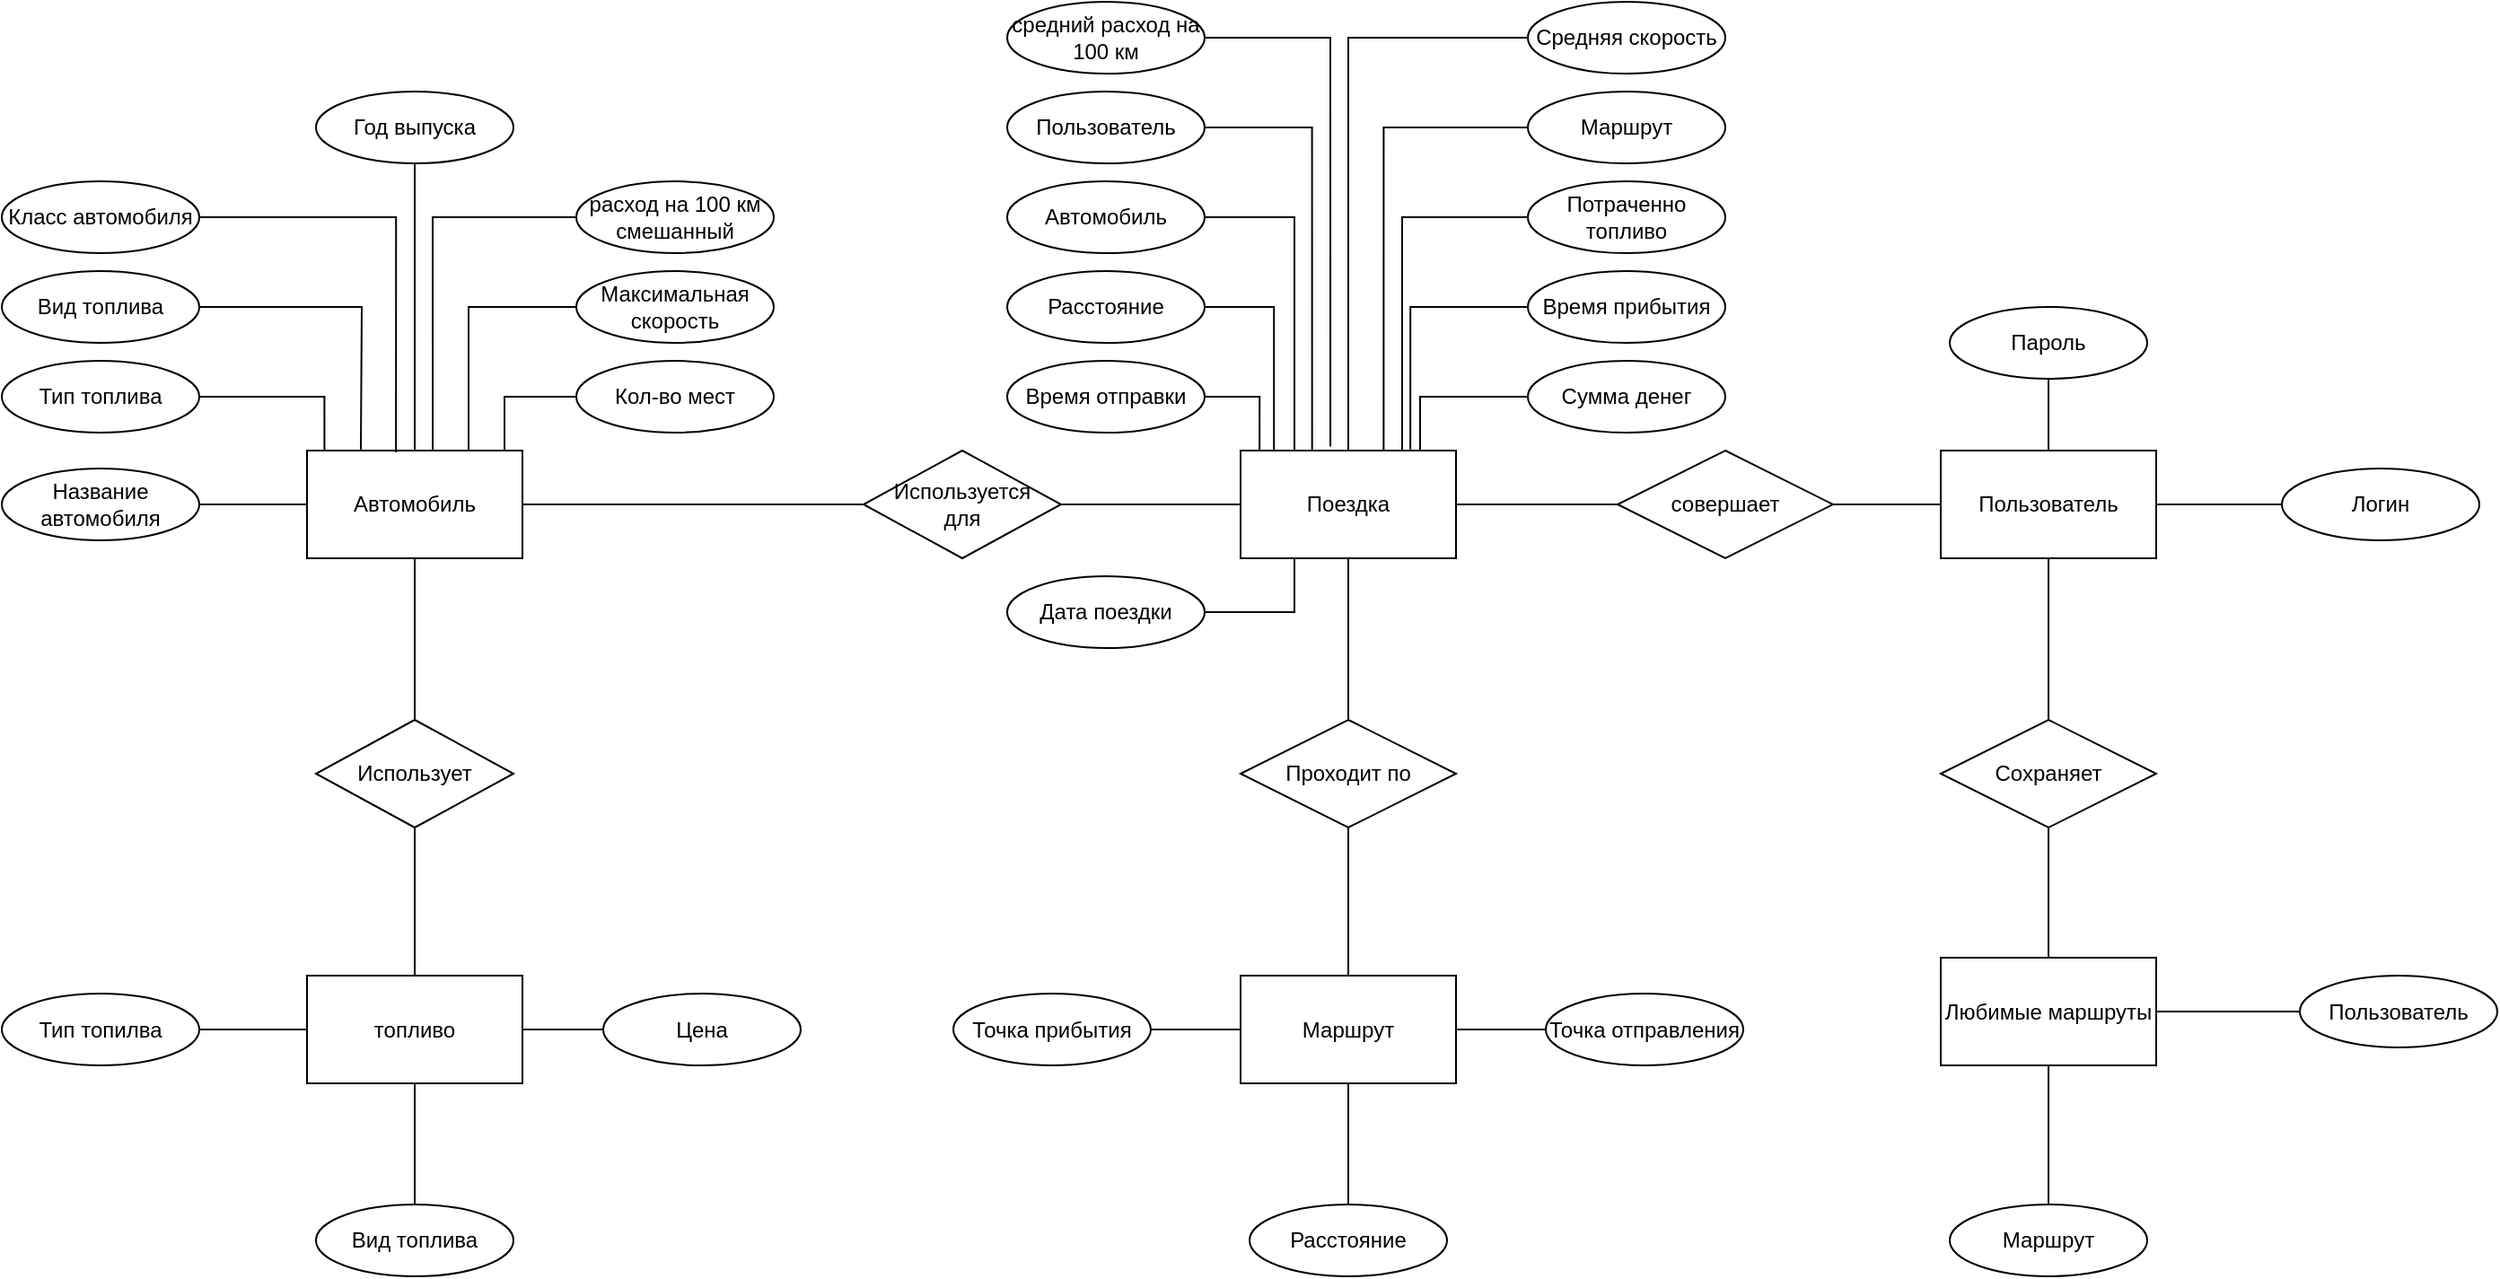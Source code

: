 <mxfile version="24.0.2" type="device">
  <diagram name="Страница 1" id="k2CKRV_iYBd1iuNyV3Gx">
    <mxGraphModel dx="1707" dy="1591" grid="1" gridSize="10" guides="1" tooltips="1" connect="1" arrows="1" fold="1" page="1" pageScale="1" pageWidth="827" pageHeight="1169" math="0" shadow="0">
      <root>
        <mxCell id="0" />
        <mxCell id="1" parent="0" />
        <mxCell id="QsT0dvPEp5i0luI2ZIJQ-30" style="edgeStyle=orthogonalEdgeStyle;rounded=0;orthogonalLoop=1;jettySize=auto;html=1;exitX=1;exitY=0.5;exitDx=0;exitDy=0;entryX=0;entryY=0.5;entryDx=0;entryDy=0;endArrow=none;endFill=0;" parent="1" source="QsT0dvPEp5i0luI2ZIJQ-1" target="QsT0dvPEp5i0luI2ZIJQ-29" edge="1">
          <mxGeometry relative="1" as="geometry" />
        </mxCell>
        <mxCell id="njm7RrWLiPgdg00iJjQz-9" style="edgeStyle=orthogonalEdgeStyle;rounded=0;orthogonalLoop=1;jettySize=auto;html=1;entryX=0.5;entryY=0;entryDx=0;entryDy=0;endArrow=none;endFill=0;" parent="1" source="QsT0dvPEp5i0luI2ZIJQ-1" target="njm7RrWLiPgdg00iJjQz-1" edge="1">
          <mxGeometry relative="1" as="geometry" />
        </mxCell>
        <mxCell id="QsT0dvPEp5i0luI2ZIJQ-1" value="Автомобиль" style="rounded=0;whiteSpace=wrap;html=1;" parent="1" vertex="1">
          <mxGeometry x="160" y="190" width="120" height="60" as="geometry" />
        </mxCell>
        <mxCell id="QsT0dvPEp5i0luI2ZIJQ-3" style="edgeStyle=orthogonalEdgeStyle;rounded=0;orthogonalLoop=1;jettySize=auto;html=1;exitX=1;exitY=0.5;exitDx=0;exitDy=0;entryX=0;entryY=0.5;entryDx=0;entryDy=0;endArrow=none;endFill=0;" parent="1" source="QsT0dvPEp5i0luI2ZIJQ-2" target="QsT0dvPEp5i0luI2ZIJQ-1" edge="1">
          <mxGeometry relative="1" as="geometry" />
        </mxCell>
        <mxCell id="QsT0dvPEp5i0luI2ZIJQ-2" value="Название автомобиля" style="ellipse;whiteSpace=wrap;html=1;" parent="1" vertex="1">
          <mxGeometry x="-10" y="200" width="110" height="40" as="geometry" />
        </mxCell>
        <mxCell id="QsT0dvPEp5i0luI2ZIJQ-5" value="Вид топлива" style="ellipse;whiteSpace=wrap;html=1;" parent="1" vertex="1">
          <mxGeometry x="-10" y="90" width="110" height="40" as="geometry" />
        </mxCell>
        <mxCell id="QsT0dvPEp5i0luI2ZIJQ-24" style="edgeStyle=orthogonalEdgeStyle;rounded=0;orthogonalLoop=1;jettySize=auto;html=1;entryX=0.081;entryY=-0.003;entryDx=0;entryDy=0;entryPerimeter=0;endArrow=none;endFill=0;" parent="1" source="QsT0dvPEp5i0luI2ZIJQ-7" target="QsT0dvPEp5i0luI2ZIJQ-1" edge="1">
          <mxGeometry relative="1" as="geometry" />
        </mxCell>
        <mxCell id="QsT0dvPEp5i0luI2ZIJQ-7" value="Тип топлива" style="ellipse;whiteSpace=wrap;html=1;" parent="1" vertex="1">
          <mxGeometry x="-10" y="140" width="110" height="40" as="geometry" />
        </mxCell>
        <mxCell id="QsT0dvPEp5i0luI2ZIJQ-13" style="edgeStyle=orthogonalEdgeStyle;rounded=0;orthogonalLoop=1;jettySize=auto;html=1;entryX=0.413;entryY=0.016;entryDx=0;entryDy=0;endArrow=none;endFill=0;entryPerimeter=0;" parent="1" source="QsT0dvPEp5i0luI2ZIJQ-9" target="QsT0dvPEp5i0luI2ZIJQ-1" edge="1">
          <mxGeometry relative="1" as="geometry" />
        </mxCell>
        <mxCell id="QsT0dvPEp5i0luI2ZIJQ-9" value="Класс автомобиля" style="ellipse;whiteSpace=wrap;html=1;" parent="1" vertex="1">
          <mxGeometry x="-10" y="40" width="110" height="40" as="geometry" />
        </mxCell>
        <mxCell id="QsT0dvPEp5i0luI2ZIJQ-16" style="edgeStyle=orthogonalEdgeStyle;rounded=0;orthogonalLoop=1;jettySize=auto;html=1;entryX=0.75;entryY=0;entryDx=0;entryDy=0;endArrow=none;endFill=0;exitX=0;exitY=0.5;exitDx=0;exitDy=0;" parent="1" source="QsT0dvPEp5i0luI2ZIJQ-11" edge="1">
          <mxGeometry relative="1" as="geometry">
            <mxPoint x="325" y="160" as="sourcePoint" />
            <mxPoint x="265" y="190" as="targetPoint" />
            <Array as="points">
              <mxPoint x="270" y="160" />
              <mxPoint x="270" y="190" />
            </Array>
          </mxGeometry>
        </mxCell>
        <mxCell id="QsT0dvPEp5i0luI2ZIJQ-11" value="Кол-во мест" style="ellipse;whiteSpace=wrap;html=1;" parent="1" vertex="1">
          <mxGeometry x="310" y="140" width="110" height="40" as="geometry" />
        </mxCell>
        <mxCell id="QsT0dvPEp5i0luI2ZIJQ-17" style="edgeStyle=orthogonalEdgeStyle;rounded=0;orthogonalLoop=1;jettySize=auto;html=1;entryX=0.421;entryY=-0.006;entryDx=0;entryDy=0;endArrow=none;endFill=0;entryPerimeter=0;exitX=0;exitY=0.5;exitDx=0;exitDy=0;" parent="1" edge="1">
          <mxGeometry relative="1" as="geometry">
            <Array as="points">
              <mxPoint x="230" y="60" />
            </Array>
            <mxPoint x="320" y="60" as="sourcePoint" />
            <mxPoint x="230.01" y="190.0" as="targetPoint" />
          </mxGeometry>
        </mxCell>
        <mxCell id="QsT0dvPEp5i0luI2ZIJQ-12" value="расход на 100 км смешанный" style="ellipse;whiteSpace=wrap;html=1;" parent="1" vertex="1">
          <mxGeometry x="310" y="40" width="110" height="40" as="geometry" />
        </mxCell>
        <mxCell id="QsT0dvPEp5i0luI2ZIJQ-20" style="edgeStyle=orthogonalEdgeStyle;rounded=0;orthogonalLoop=1;jettySize=auto;html=1;entryX=0.25;entryY=0;entryDx=0;entryDy=0;endArrow=none;endFill=0;exitX=1;exitY=0.5;exitDx=0;exitDy=0;" parent="1" source="QsT0dvPEp5i0luI2ZIJQ-5" edge="1">
          <mxGeometry relative="1" as="geometry">
            <mxPoint x="190" y="190" as="targetPoint" />
            <mxPoint x="100" y="60" as="sourcePoint" />
          </mxGeometry>
        </mxCell>
        <mxCell id="ZxQASF_coNp0ZqPY0a34-1" style="edgeStyle=orthogonalEdgeStyle;rounded=0;orthogonalLoop=1;jettySize=auto;html=1;entryX=0.5;entryY=0;entryDx=0;entryDy=0;endArrow=none;endFill=0;" parent="1" source="QsT0dvPEp5i0luI2ZIJQ-18" target="QsT0dvPEp5i0luI2ZIJQ-1" edge="1">
          <mxGeometry relative="1" as="geometry" />
        </mxCell>
        <mxCell id="QsT0dvPEp5i0luI2ZIJQ-18" value="Год выпуска" style="ellipse;whiteSpace=wrap;html=1;" parent="1" vertex="1">
          <mxGeometry x="165" y="-10" width="110" height="40" as="geometry" />
        </mxCell>
        <mxCell id="QsT0dvPEp5i0luI2ZIJQ-28" style="edgeStyle=orthogonalEdgeStyle;rounded=0;orthogonalLoop=1;jettySize=auto;html=1;entryX=0.5;entryY=0;entryDx=0;entryDy=0;exitX=0;exitY=0.5;exitDx=0;exitDy=0;endArrow=none;endFill=0;" parent="1" edge="1">
          <mxGeometry relative="1" as="geometry">
            <Array as="points">
              <mxPoint x="250" y="110" />
            </Array>
            <mxPoint x="340" y="110" as="sourcePoint" />
            <mxPoint x="250" y="190" as="targetPoint" />
          </mxGeometry>
        </mxCell>
        <mxCell id="QsT0dvPEp5i0luI2ZIJQ-27" value="Максимальная скорость" style="ellipse;whiteSpace=wrap;html=1;" parent="1" vertex="1">
          <mxGeometry x="310" y="90" width="110" height="40" as="geometry" />
        </mxCell>
        <mxCell id="QsT0dvPEp5i0luI2ZIJQ-32" style="edgeStyle=orthogonalEdgeStyle;rounded=0;orthogonalLoop=1;jettySize=auto;html=1;exitX=1;exitY=0.5;exitDx=0;exitDy=0;entryX=0;entryY=0.5;entryDx=0;entryDy=0;endArrow=none;endFill=0;" parent="1" source="QsT0dvPEp5i0luI2ZIJQ-29" target="QsT0dvPEp5i0luI2ZIJQ-31" edge="1">
          <mxGeometry relative="1" as="geometry" />
        </mxCell>
        <mxCell id="QsT0dvPEp5i0luI2ZIJQ-29" value="Используется &lt;br&gt;для" style="rhombus;whiteSpace=wrap;html=1;" parent="1" vertex="1">
          <mxGeometry x="470" y="190" width="110" height="60" as="geometry" />
        </mxCell>
        <mxCell id="QsT0dvPEp5i0luI2ZIJQ-51" style="edgeStyle=orthogonalEdgeStyle;rounded=0;orthogonalLoop=1;jettySize=auto;html=1;entryX=0.5;entryY=0;entryDx=0;entryDy=0;endArrow=none;endFill=0;" parent="1" source="QsT0dvPEp5i0luI2ZIJQ-31" target="QsT0dvPEp5i0luI2ZIJQ-50" edge="1">
          <mxGeometry relative="1" as="geometry" />
        </mxCell>
        <mxCell id="QsT0dvPEp5i0luI2ZIJQ-31" value="Поездка" style="rounded=0;whiteSpace=wrap;html=1;" parent="1" vertex="1">
          <mxGeometry x="680" y="190" width="120" height="60" as="geometry" />
        </mxCell>
        <mxCell id="QsT0dvPEp5i0luI2ZIJQ-41" style="edgeStyle=orthogonalEdgeStyle;rounded=0;orthogonalLoop=1;jettySize=auto;html=1;entryX=0.088;entryY=0.003;entryDx=0;entryDy=0;endArrow=none;endFill=0;entryPerimeter=0;" parent="1" source="QsT0dvPEp5i0luI2ZIJQ-35" target="QsT0dvPEp5i0luI2ZIJQ-31" edge="1">
          <mxGeometry relative="1" as="geometry" />
        </mxCell>
        <mxCell id="QsT0dvPEp5i0luI2ZIJQ-35" value="Время отправки" style="ellipse;whiteSpace=wrap;html=1;" parent="1" vertex="1">
          <mxGeometry x="550" y="140" width="110" height="40" as="geometry" />
        </mxCell>
        <mxCell id="QsT0dvPEp5i0luI2ZIJQ-42" style="edgeStyle=orthogonalEdgeStyle;rounded=0;orthogonalLoop=1;jettySize=auto;html=1;entryX=0.155;entryY=0.01;entryDx=0;entryDy=0;entryPerimeter=0;endArrow=none;endFill=0;" parent="1" source="QsT0dvPEp5i0luI2ZIJQ-36" target="QsT0dvPEp5i0luI2ZIJQ-31" edge="1">
          <mxGeometry relative="1" as="geometry" />
        </mxCell>
        <mxCell id="QsT0dvPEp5i0luI2ZIJQ-36" value="Расстояние" style="ellipse;whiteSpace=wrap;html=1;" parent="1" vertex="1">
          <mxGeometry x="550" y="90" width="110" height="40" as="geometry" />
        </mxCell>
        <mxCell id="QsT0dvPEp5i0luI2ZIJQ-43" style="edgeStyle=orthogonalEdgeStyle;rounded=0;orthogonalLoop=1;jettySize=auto;html=1;entryX=0.5;entryY=0;entryDx=0;entryDy=0;endArrow=none;endFill=0;" parent="1" source="QsT0dvPEp5i0luI2ZIJQ-37" target="QsT0dvPEp5i0luI2ZIJQ-31" edge="1">
          <mxGeometry relative="1" as="geometry" />
        </mxCell>
        <mxCell id="QsT0dvPEp5i0luI2ZIJQ-37" value="Средняя скорость" style="ellipse;whiteSpace=wrap;html=1;" parent="1" vertex="1">
          <mxGeometry x="840" y="-60" width="110" height="40" as="geometry" />
        </mxCell>
        <mxCell id="QsT0dvPEp5i0luI2ZIJQ-46" style="edgeStyle=orthogonalEdgeStyle;rounded=0;orthogonalLoop=1;jettySize=auto;html=1;endArrow=none;endFill=0;" parent="1" source="QsT0dvPEp5i0luI2ZIJQ-38" edge="1">
          <mxGeometry relative="1" as="geometry">
            <Array as="points">
              <mxPoint x="780" y="160" />
            </Array>
            <mxPoint x="780" y="190" as="targetPoint" />
          </mxGeometry>
        </mxCell>
        <mxCell id="QsT0dvPEp5i0luI2ZIJQ-38" value="Сумма денег" style="ellipse;whiteSpace=wrap;html=1;" parent="1" vertex="1">
          <mxGeometry x="840" y="140" width="110" height="40" as="geometry" />
        </mxCell>
        <mxCell id="QsT0dvPEp5i0luI2ZIJQ-47" value="Маршрут" style="rounded=0;whiteSpace=wrap;html=1;" parent="1" vertex="1">
          <mxGeometry x="680" y="482.5" width="120" height="60" as="geometry" />
        </mxCell>
        <mxCell id="QsT0dvPEp5i0luI2ZIJQ-49" style="edgeStyle=orthogonalEdgeStyle;rounded=0;orthogonalLoop=1;jettySize=auto;html=1;entryX=0.25;entryY=1;entryDx=0;entryDy=0;endArrow=none;endFill=0;" parent="1" source="QsT0dvPEp5i0luI2ZIJQ-48" target="QsT0dvPEp5i0luI2ZIJQ-31" edge="1">
          <mxGeometry relative="1" as="geometry" />
        </mxCell>
        <mxCell id="QsT0dvPEp5i0luI2ZIJQ-48" value="Дата поездки" style="ellipse;whiteSpace=wrap;html=1;" parent="1" vertex="1">
          <mxGeometry x="550" y="260" width="110" height="40" as="geometry" />
        </mxCell>
        <mxCell id="QsT0dvPEp5i0luI2ZIJQ-52" style="edgeStyle=orthogonalEdgeStyle;rounded=0;orthogonalLoop=1;jettySize=auto;html=1;endArrow=none;endFill=0;" parent="1" source="QsT0dvPEp5i0luI2ZIJQ-50" target="QsT0dvPEp5i0luI2ZIJQ-47" edge="1">
          <mxGeometry relative="1" as="geometry" />
        </mxCell>
        <mxCell id="QsT0dvPEp5i0luI2ZIJQ-50" value="Проходит по" style="rhombus;whiteSpace=wrap;html=1;" parent="1" vertex="1">
          <mxGeometry x="680" y="340" width="120" height="60" as="geometry" />
        </mxCell>
        <mxCell id="QsT0dvPEp5i0luI2ZIJQ-59" style="edgeStyle=orthogonalEdgeStyle;rounded=0;orthogonalLoop=1;jettySize=auto;html=1;entryX=1;entryY=0.5;entryDx=0;entryDy=0;endArrow=none;endFill=0;" parent="1" source="QsT0dvPEp5i0luI2ZIJQ-53" target="QsT0dvPEp5i0luI2ZIJQ-47" edge="1">
          <mxGeometry relative="1" as="geometry" />
        </mxCell>
        <mxCell id="QsT0dvPEp5i0luI2ZIJQ-53" value="Точка отправления" style="ellipse;whiteSpace=wrap;html=1;" parent="1" vertex="1">
          <mxGeometry x="850" y="492.5" width="110" height="40" as="geometry" />
        </mxCell>
        <mxCell id="QsT0dvPEp5i0luI2ZIJQ-56" style="edgeStyle=orthogonalEdgeStyle;rounded=0;orthogonalLoop=1;jettySize=auto;html=1;entryX=0;entryY=0.5;entryDx=0;entryDy=0;endArrow=none;endFill=0;" parent="1" source="QsT0dvPEp5i0luI2ZIJQ-55" target="QsT0dvPEp5i0luI2ZIJQ-47" edge="1">
          <mxGeometry relative="1" as="geometry" />
        </mxCell>
        <mxCell id="QsT0dvPEp5i0luI2ZIJQ-55" value="Точка прибытия" style="ellipse;whiteSpace=wrap;html=1;" parent="1" vertex="1">
          <mxGeometry x="520" y="492.5" width="110" height="40" as="geometry" />
        </mxCell>
        <mxCell id="QsT0dvPEp5i0luI2ZIJQ-58" style="edgeStyle=orthogonalEdgeStyle;rounded=0;orthogonalLoop=1;jettySize=auto;html=1;entryX=0.5;entryY=1;entryDx=0;entryDy=0;endArrow=none;endFill=0;" parent="1" source="QsT0dvPEp5i0luI2ZIJQ-57" target="QsT0dvPEp5i0luI2ZIJQ-47" edge="1">
          <mxGeometry relative="1" as="geometry" />
        </mxCell>
        <mxCell id="QsT0dvPEp5i0luI2ZIJQ-57" value="Расстояние" style="ellipse;whiteSpace=wrap;html=1;" parent="1" vertex="1">
          <mxGeometry x="685" y="610" width="110" height="40" as="geometry" />
        </mxCell>
        <mxCell id="QsT0dvPEp5i0luI2ZIJQ-64" style="edgeStyle=orthogonalEdgeStyle;rounded=0;orthogonalLoop=1;jettySize=auto;html=1;entryX=1;entryY=0.5;entryDx=0;entryDy=0;endArrow=none;endFill=0;" parent="1" source="QsT0dvPEp5i0luI2ZIJQ-60" target="QsT0dvPEp5i0luI2ZIJQ-62" edge="1">
          <mxGeometry relative="1" as="geometry" />
        </mxCell>
        <mxCell id="ZxQASF_coNp0ZqPY0a34-13" style="edgeStyle=orthogonalEdgeStyle;rounded=0;orthogonalLoop=1;jettySize=auto;html=1;endArrow=none;endFill=0;" parent="1" source="QsT0dvPEp5i0luI2ZIJQ-60" target="ZxQASF_coNp0ZqPY0a34-12" edge="1">
          <mxGeometry relative="1" as="geometry" />
        </mxCell>
        <mxCell id="QsT0dvPEp5i0luI2ZIJQ-60" value="Пользователь" style="rounded=0;whiteSpace=wrap;html=1;" parent="1" vertex="1">
          <mxGeometry x="1070" y="190" width="120" height="60" as="geometry" />
        </mxCell>
        <mxCell id="QsT0dvPEp5i0luI2ZIJQ-63" style="edgeStyle=orthogonalEdgeStyle;rounded=0;orthogonalLoop=1;jettySize=auto;html=1;exitX=0;exitY=0.5;exitDx=0;exitDy=0;entryX=1;entryY=0.5;entryDx=0;entryDy=0;endArrow=none;endFill=0;" parent="1" source="QsT0dvPEp5i0luI2ZIJQ-62" target="QsT0dvPEp5i0luI2ZIJQ-31" edge="1">
          <mxGeometry relative="1" as="geometry" />
        </mxCell>
        <mxCell id="QsT0dvPEp5i0luI2ZIJQ-62" value="совершает" style="rhombus;whiteSpace=wrap;html=1;" parent="1" vertex="1">
          <mxGeometry x="890" y="190" width="120" height="60" as="geometry" />
        </mxCell>
        <mxCell id="QsT0dvPEp5i0luI2ZIJQ-70" style="edgeStyle=orthogonalEdgeStyle;rounded=0;orthogonalLoop=1;jettySize=auto;html=1;entryX=1;entryY=0.5;entryDx=0;entryDy=0;endArrow=none;endFill=0;" parent="1" source="QsT0dvPEp5i0luI2ZIJQ-69" target="QsT0dvPEp5i0luI2ZIJQ-60" edge="1">
          <mxGeometry relative="1" as="geometry" />
        </mxCell>
        <mxCell id="QsT0dvPEp5i0luI2ZIJQ-69" value="Логин" style="ellipse;whiteSpace=wrap;html=1;" parent="1" vertex="1">
          <mxGeometry x="1260" y="200" width="110" height="40" as="geometry" />
        </mxCell>
        <mxCell id="QsT0dvPEp5i0luI2ZIJQ-72" style="edgeStyle=orthogonalEdgeStyle;rounded=0;orthogonalLoop=1;jettySize=auto;html=1;entryX=0.5;entryY=0;entryDx=0;entryDy=0;endArrow=none;endFill=0;exitX=0.5;exitY=1;exitDx=0;exitDy=0;" parent="1" source="QsT0dvPEp5i0luI2ZIJQ-71" target="QsT0dvPEp5i0luI2ZIJQ-60" edge="1">
          <mxGeometry relative="1" as="geometry">
            <Array as="points">
              <mxPoint x="1130" y="160" />
              <mxPoint x="1130" y="160" />
            </Array>
          </mxGeometry>
        </mxCell>
        <mxCell id="QsT0dvPEp5i0luI2ZIJQ-71" value="Пароль" style="ellipse;whiteSpace=wrap;html=1;" parent="1" vertex="1">
          <mxGeometry x="1075" y="110" width="110" height="40" as="geometry" />
        </mxCell>
        <mxCell id="QsT0dvPEp5i0luI2ZIJQ-91" value="Потраченно топливо" style="ellipse;whiteSpace=wrap;html=1;" parent="1" vertex="1">
          <mxGeometry x="840" y="40" width="110" height="40" as="geometry" />
        </mxCell>
        <mxCell id="BwEtsf0xZPXipFRNI7po-4" style="edgeStyle=orthogonalEdgeStyle;rounded=0;orthogonalLoop=1;jettySize=auto;html=1;entryX=0.25;entryY=0;entryDx=0;entryDy=0;endArrow=none;endFill=0;" parent="1" source="BwEtsf0xZPXipFRNI7po-2" target="QsT0dvPEp5i0luI2ZIJQ-31" edge="1">
          <mxGeometry relative="1" as="geometry" />
        </mxCell>
        <mxCell id="BwEtsf0xZPXipFRNI7po-2" value="&lt;div&gt;Автомобиль&lt;/div&gt;" style="ellipse;whiteSpace=wrap;html=1;" parent="1" vertex="1">
          <mxGeometry x="550" y="40" width="110" height="40" as="geometry" />
        </mxCell>
        <mxCell id="BwEtsf0xZPXipFRNI7po-5" style="edgeStyle=orthogonalEdgeStyle;rounded=0;orthogonalLoop=1;jettySize=auto;html=1;entryX=0.75;entryY=0;entryDx=0;entryDy=0;endArrow=none;endFill=0;exitX=0;exitY=0.5;exitDx=0;exitDy=0;" parent="1" source="QsT0dvPEp5i0luI2ZIJQ-91" target="QsT0dvPEp5i0luI2ZIJQ-31" edge="1">
          <mxGeometry relative="1" as="geometry">
            <mxPoint x="840.0" y="60.059" as="sourcePoint" />
          </mxGeometry>
        </mxCell>
        <mxCell id="njm7RrWLiPgdg00iJjQz-10" style="edgeStyle=orthogonalEdgeStyle;rounded=0;orthogonalLoop=1;jettySize=auto;html=1;entryX=0.5;entryY=0;entryDx=0;entryDy=0;endArrow=none;endFill=0;" parent="1" source="njm7RrWLiPgdg00iJjQz-1" target="njm7RrWLiPgdg00iJjQz-2" edge="1">
          <mxGeometry relative="1" as="geometry">
            <mxPoint x="240" y="450" as="targetPoint" />
          </mxGeometry>
        </mxCell>
        <mxCell id="njm7RrWLiPgdg00iJjQz-1" value="Использует" style="rhombus;whiteSpace=wrap;html=1;" parent="1" vertex="1">
          <mxGeometry x="165" y="340" width="110" height="60" as="geometry" />
        </mxCell>
        <mxCell id="njm7RrWLiPgdg00iJjQz-2" value="топливо" style="rounded=0;whiteSpace=wrap;html=1;" parent="1" vertex="1">
          <mxGeometry x="160" y="482.5" width="120" height="60" as="geometry" />
        </mxCell>
        <mxCell id="njm7RrWLiPgdg00iJjQz-3" style="edgeStyle=orthogonalEdgeStyle;rounded=0;orthogonalLoop=1;jettySize=auto;html=1;entryX=1;entryY=0.5;entryDx=0;entryDy=0;endArrow=none;endFill=0;" parent="1" source="njm7RrWLiPgdg00iJjQz-4" target="njm7RrWLiPgdg00iJjQz-2" edge="1">
          <mxGeometry relative="1" as="geometry" />
        </mxCell>
        <mxCell id="njm7RrWLiPgdg00iJjQz-4" value="Цена" style="ellipse;whiteSpace=wrap;html=1;" parent="1" vertex="1">
          <mxGeometry x="325" y="492.5" width="110" height="40" as="geometry" />
        </mxCell>
        <mxCell id="njm7RrWLiPgdg00iJjQz-5" style="edgeStyle=orthogonalEdgeStyle;rounded=0;orthogonalLoop=1;jettySize=auto;html=1;entryX=0.5;entryY=1;entryDx=0;entryDy=0;endArrow=none;endFill=0;" parent="1" source="njm7RrWLiPgdg00iJjQz-6" target="njm7RrWLiPgdg00iJjQz-2" edge="1">
          <mxGeometry relative="1" as="geometry" />
        </mxCell>
        <mxCell id="njm7RrWLiPgdg00iJjQz-6" value="Вид топлива" style="ellipse;whiteSpace=wrap;html=1;" parent="1" vertex="1">
          <mxGeometry x="165" y="610" width="110" height="40" as="geometry" />
        </mxCell>
        <mxCell id="njm7RrWLiPgdg00iJjQz-7" style="edgeStyle=orthogonalEdgeStyle;rounded=0;orthogonalLoop=1;jettySize=auto;html=1;entryX=0;entryY=0.5;entryDx=0;entryDy=0;endArrow=none;endFill=0;" parent="1" source="njm7RrWLiPgdg00iJjQz-8" target="njm7RrWLiPgdg00iJjQz-2" edge="1">
          <mxGeometry relative="1" as="geometry" />
        </mxCell>
        <mxCell id="njm7RrWLiPgdg00iJjQz-8" value="Тип топилва" style="ellipse;whiteSpace=wrap;html=1;" parent="1" vertex="1">
          <mxGeometry x="-10" y="492.5" width="110" height="40" as="geometry" />
        </mxCell>
        <mxCell id="njm7RrWLiPgdg00iJjQz-18" style="edgeStyle=orthogonalEdgeStyle;rounded=0;orthogonalLoop=1;jettySize=auto;html=1;entryX=0.332;entryY=0.007;entryDx=0;entryDy=0;entryPerimeter=0;endArrow=none;endFill=0;" parent="1" source="njm7RrWLiPgdg00iJjQz-17" target="QsT0dvPEp5i0luI2ZIJQ-31" edge="1">
          <mxGeometry relative="1" as="geometry" />
        </mxCell>
        <mxCell id="njm7RrWLiPgdg00iJjQz-17" value="Пользователь" style="ellipse;whiteSpace=wrap;html=1;" parent="1" vertex="1">
          <mxGeometry x="550" y="-10" width="110" height="40" as="geometry" />
        </mxCell>
        <mxCell id="njm7RrWLiPgdg00iJjQz-20" style="edgeStyle=orthogonalEdgeStyle;rounded=0;orthogonalLoop=1;jettySize=auto;html=1;entryX=0.664;entryY=-0.004;entryDx=0;entryDy=0;entryPerimeter=0;endArrow=none;endFill=0;" parent="1" source="njm7RrWLiPgdg00iJjQz-19" target="QsT0dvPEp5i0luI2ZIJQ-31" edge="1">
          <mxGeometry relative="1" as="geometry" />
        </mxCell>
        <mxCell id="njm7RrWLiPgdg00iJjQz-19" value="Маршрут" style="ellipse;whiteSpace=wrap;html=1;" parent="1" vertex="1">
          <mxGeometry x="840" y="-10" width="110" height="40" as="geometry" />
        </mxCell>
        <mxCell id="ZxQASF_coNp0ZqPY0a34-2" value="средний расход на 100 км" style="ellipse;whiteSpace=wrap;html=1;" parent="1" vertex="1">
          <mxGeometry x="550" y="-60" width="110" height="40" as="geometry" />
        </mxCell>
        <mxCell id="ZxQASF_coNp0ZqPY0a34-3" style="edgeStyle=orthogonalEdgeStyle;rounded=0;orthogonalLoop=1;jettySize=auto;html=1;entryX=0.417;entryY=-0.038;entryDx=0;entryDy=0;entryPerimeter=0;endArrow=none;endFill=0;" parent="1" source="ZxQASF_coNp0ZqPY0a34-2" target="QsT0dvPEp5i0luI2ZIJQ-31" edge="1">
          <mxGeometry relative="1" as="geometry" />
        </mxCell>
        <mxCell id="ZxQASF_coNp0ZqPY0a34-4" value="Время прибытия" style="ellipse;whiteSpace=wrap;html=1;" parent="1" vertex="1">
          <mxGeometry x="840" y="90" width="110" height="40" as="geometry" />
        </mxCell>
        <mxCell id="ZxQASF_coNp0ZqPY0a34-5" style="edgeStyle=orthogonalEdgeStyle;rounded=0;orthogonalLoop=1;jettySize=auto;html=1;exitX=0;exitY=0.5;exitDx=0;exitDy=0;entryX=0.788;entryY=-0.01;entryDx=0;entryDy=0;entryPerimeter=0;endArrow=none;endFill=0;" parent="1" source="ZxQASF_coNp0ZqPY0a34-4" target="QsT0dvPEp5i0luI2ZIJQ-31" edge="1">
          <mxGeometry relative="1" as="geometry">
            <Array as="points">
              <mxPoint x="775" y="110" />
            </Array>
          </mxGeometry>
        </mxCell>
        <mxCell id="ZxQASF_coNp0ZqPY0a34-6" value="Любимые маршруты" style="rounded=0;whiteSpace=wrap;html=1;" parent="1" vertex="1">
          <mxGeometry x="1070" y="472.5" width="120" height="60" as="geometry" />
        </mxCell>
        <mxCell id="ZxQASF_coNp0ZqPY0a34-10" style="edgeStyle=orthogonalEdgeStyle;rounded=0;orthogonalLoop=1;jettySize=auto;html=1;entryX=0.5;entryY=1;entryDx=0;entryDy=0;endArrow=none;endFill=0;" parent="1" source="ZxQASF_coNp0ZqPY0a34-8" target="ZxQASF_coNp0ZqPY0a34-6" edge="1">
          <mxGeometry relative="1" as="geometry" />
        </mxCell>
        <mxCell id="ZxQASF_coNp0ZqPY0a34-8" value="&lt;div&gt;Маршрут&lt;/div&gt;" style="ellipse;whiteSpace=wrap;html=1;" parent="1" vertex="1">
          <mxGeometry x="1075" y="610" width="110" height="40" as="geometry" />
        </mxCell>
        <mxCell id="ZxQASF_coNp0ZqPY0a34-11" style="edgeStyle=orthogonalEdgeStyle;rounded=0;orthogonalLoop=1;jettySize=auto;html=1;entryX=1;entryY=0.5;entryDx=0;entryDy=0;endArrow=none;endFill=0;" parent="1" source="ZxQASF_coNp0ZqPY0a34-9" target="ZxQASF_coNp0ZqPY0a34-6" edge="1">
          <mxGeometry relative="1" as="geometry" />
        </mxCell>
        <mxCell id="ZxQASF_coNp0ZqPY0a34-9" value="Пользователь" style="ellipse;whiteSpace=wrap;html=1;" parent="1" vertex="1">
          <mxGeometry x="1270" y="482.5" width="110" height="40" as="geometry" />
        </mxCell>
        <mxCell id="ZxQASF_coNp0ZqPY0a34-14" style="edgeStyle=orthogonalEdgeStyle;rounded=0;orthogonalLoop=1;jettySize=auto;html=1;entryX=0.5;entryY=0;entryDx=0;entryDy=0;endArrow=none;endFill=0;" parent="1" source="ZxQASF_coNp0ZqPY0a34-12" target="ZxQASF_coNp0ZqPY0a34-6" edge="1">
          <mxGeometry relative="1" as="geometry" />
        </mxCell>
        <mxCell id="ZxQASF_coNp0ZqPY0a34-12" value="Сохраняет" style="rhombus;whiteSpace=wrap;html=1;" parent="1" vertex="1">
          <mxGeometry x="1070" y="340" width="120" height="60" as="geometry" />
        </mxCell>
      </root>
    </mxGraphModel>
  </diagram>
</mxfile>
